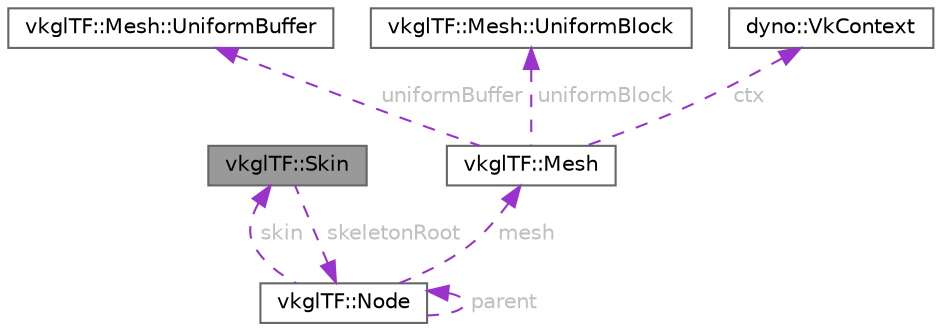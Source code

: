 digraph "vkglTF::Skin"
{
 // LATEX_PDF_SIZE
  bgcolor="transparent";
  edge [fontname=Helvetica,fontsize=10,labelfontname=Helvetica,labelfontsize=10];
  node [fontname=Helvetica,fontsize=10,shape=box,height=0.2,width=0.4];
  Node1 [id="Node000001",label="vkglTF::Skin",height=0.2,width=0.4,color="gray40", fillcolor="grey60", style="filled", fontcolor="black",tooltip=" "];
  Node2 -> Node1 [id="edge1_Node000001_Node000002",dir="back",color="darkorchid3",style="dashed",tooltip=" ",label=" skeletonRoot",fontcolor="grey" ];
  Node2 [id="Node000002",label="vkglTF::Node",height=0.2,width=0.4,color="gray40", fillcolor="white", style="filled",URL="$structvkgl_t_f_1_1_node.html",tooltip=" "];
  Node2 -> Node2 [id="edge2_Node000002_Node000002",dir="back",color="darkorchid3",style="dashed",tooltip=" ",label=" parent",fontcolor="grey" ];
  Node3 -> Node2 [id="edge3_Node000002_Node000003",dir="back",color="darkorchid3",style="dashed",tooltip=" ",label=" mesh",fontcolor="grey" ];
  Node3 [id="Node000003",label="vkglTF::Mesh",height=0.2,width=0.4,color="gray40", fillcolor="white", style="filled",URL="$structvkgl_t_f_1_1_mesh.html",tooltip=" "];
  Node4 -> Node3 [id="edge4_Node000003_Node000004",dir="back",color="darkorchid3",style="dashed",tooltip=" ",label=" uniformBuffer",fontcolor="grey" ];
  Node4 [id="Node000004",label="vkglTF::Mesh::UniformBuffer",height=0.2,width=0.4,color="gray40", fillcolor="white", style="filled",URL="$structvkgl_t_f_1_1_mesh_1_1_uniform_buffer.html",tooltip=" "];
  Node5 -> Node3 [id="edge5_Node000003_Node000005",dir="back",color="darkorchid3",style="dashed",tooltip=" ",label=" uniformBlock",fontcolor="grey" ];
  Node5 [id="Node000005",label="vkglTF::Mesh::UniformBlock",height=0.2,width=0.4,color="gray40", fillcolor="white", style="filled",URL="$structvkgl_t_f_1_1_mesh_1_1_uniform_block.html",tooltip=" "];
  Node6 -> Node3 [id="edge6_Node000003_Node000006",dir="back",color="darkorchid3",style="dashed",tooltip=" ",label=" ctx",fontcolor="grey" ];
  Node6 [id="Node000006",label="dyno::VkContext",height=0.2,width=0.4,color="gray40", fillcolor="white", style="filled",URL="$classdyno_1_1_vk_context.html",tooltip=" "];
  Node1 -> Node2 [id="edge7_Node000002_Node000001",dir="back",color="darkorchid3",style="dashed",tooltip=" ",label=" skin",fontcolor="grey" ];
}

